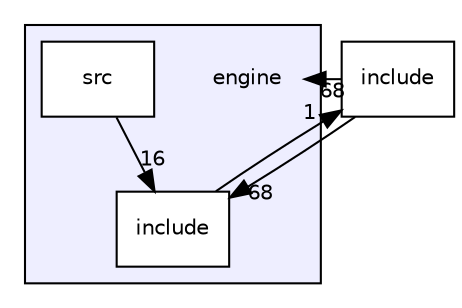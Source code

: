 digraph "engine" {
  compound=true
  node [ fontsize="10", fontname="Helvetica"];
  edge [ labelfontsize="10", labelfontname="Helvetica"];
  subgraph clusterdir_996f45160da62e1a3d7f6046fad68f51 {
    graph [ bgcolor="#eeeeff", pencolor="black", label="" URL="dir_996f45160da62e1a3d7f6046fad68f51.html"];
    dir_996f45160da62e1a3d7f6046fad68f51 [shape=plaintext label="engine"];
    dir_bafa501d493553e442f19f5f8dd7b29c [shape=box label="include" color="black" fillcolor="white" style="filled" URL="dir_bafa501d493553e442f19f5f8dd7b29c.html"];
    dir_3d9126aa00c041bc0b8f859d1965a0f4 [shape=box label="src" color="black" fillcolor="white" style="filled" URL="dir_3d9126aa00c041bc0b8f859d1965a0f4.html"];
  }
  dir_d44c64559bbebec7f509842c48db8b23 [shape=box label="include" URL="dir_d44c64559bbebec7f509842c48db8b23.html"];
  dir_bafa501d493553e442f19f5f8dd7b29c->dir_d44c64559bbebec7f509842c48db8b23 [headlabel="1", labeldistance=1.5 headhref="dir_000005_000006.html"];
  dir_3d9126aa00c041bc0b8f859d1965a0f4->dir_bafa501d493553e442f19f5f8dd7b29c [headlabel="16", labeldistance=1.5 headhref="dir_000007_000005.html"];
  dir_d44c64559bbebec7f509842c48db8b23->dir_bafa501d493553e442f19f5f8dd7b29c [headlabel="68", labeldistance=1.5 headhref="dir_000006_000005.html"];
  dir_d44c64559bbebec7f509842c48db8b23->dir_996f45160da62e1a3d7f6046fad68f51 [headlabel="68", labeldistance=1.5 headhref="dir_000006_000004.html"];
}
